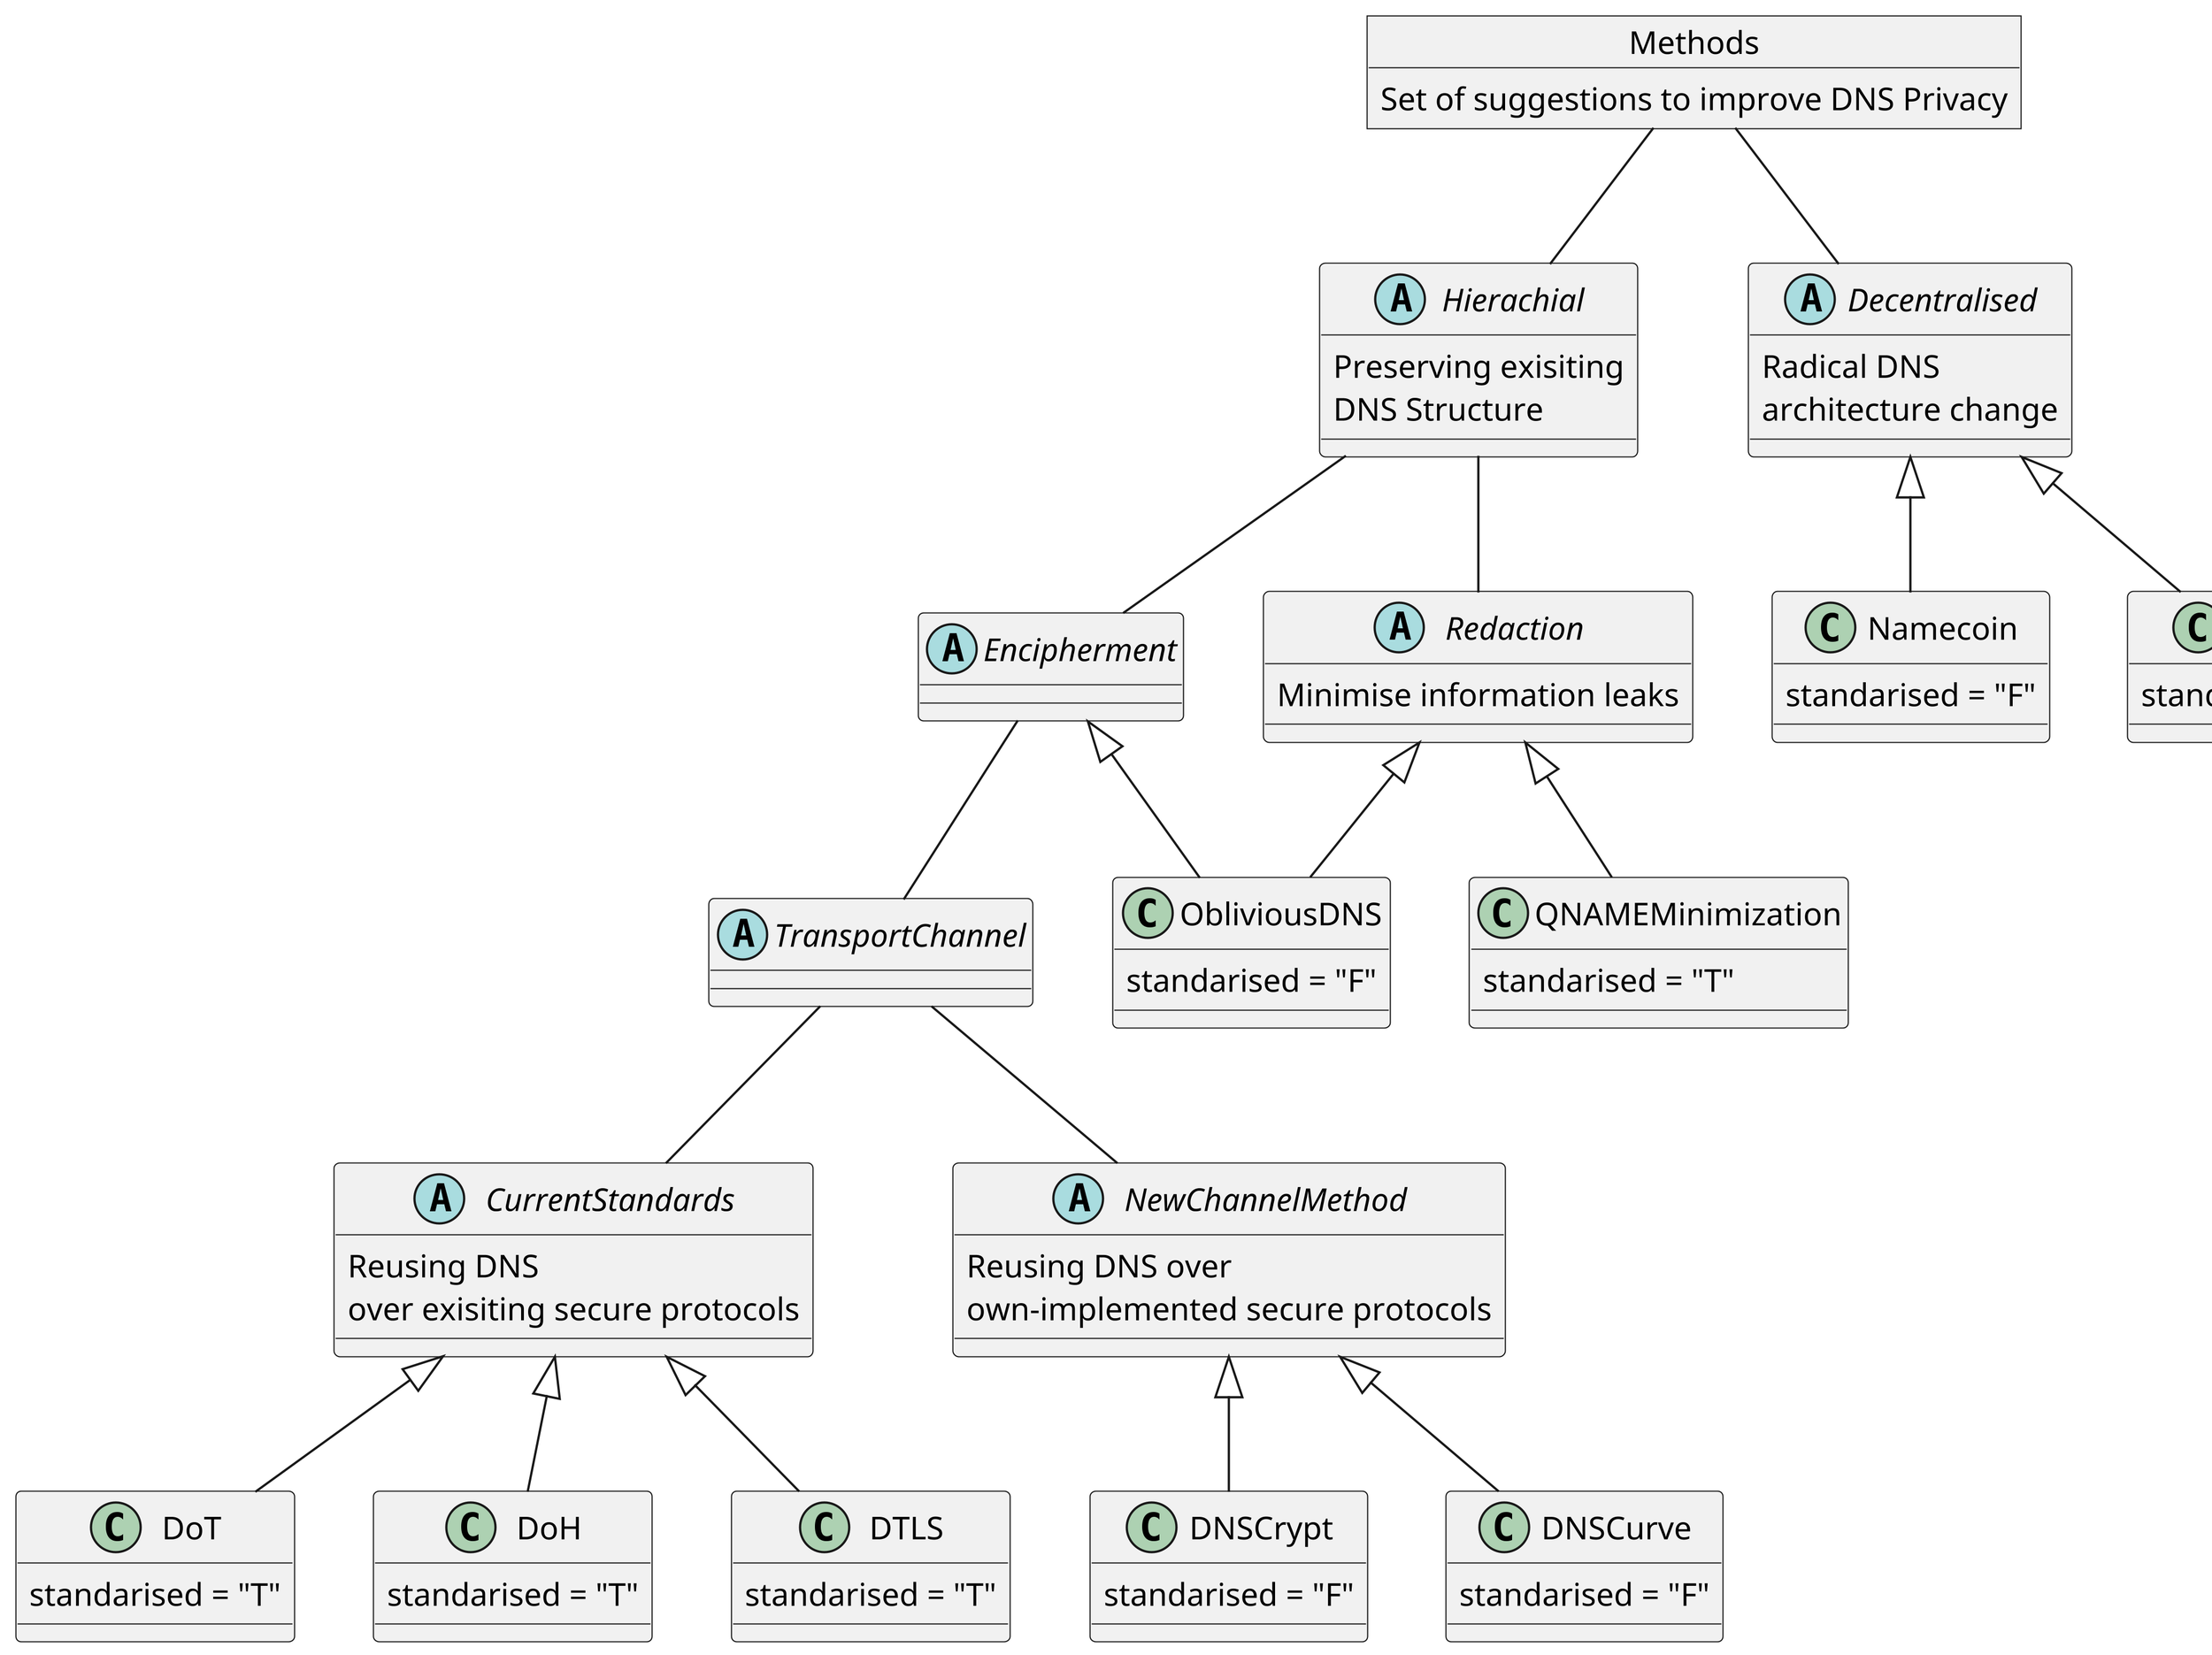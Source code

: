 @startuml
skinparam dpi 400
object Methods {
Set of suggestions to improve DNS Privacy
}

abstract Hierachial {
    Preserving exisiting\nDNS Structure 
}
abstract Decentralised {
    Radical DNS\narchitecture change
}
abstract Encipherment {

}
abstract Redaction {
    Minimise information leaks
}
abstract TransportChannel {

}
abstract CurrentStandards {
    Reusing DNS\nover exisiting secure protocols
}
abstract NewChannelMethod {
    Reusing DNS over\nown-implemented secure protocols
}
class DoT {
    standarised = "T"
}
class DoH {
    standarised = "T"
}
class Namecoin {
    standarised = "F"
}
class GNUNet {
    standarised = "F"
}
class ObliviousDNS{
    standarised = "F"
}
class QNAMEMinimization{
    standarised = "T"
}
class DTLS{
    standarised = "T"
}
class DNSCrypt{
    standarised = "F"
}
class DNSCurve{
    standarised = "F"
}

Methods -- Hierachial
Methods -- Decentralised
Hierachial -- Encipherment
Hierachial -- Redaction

Encipherment -- TransportChannel
TransportChannel -- CurrentStandards
TransportChannel -- NewChannelMethod

CurrentStandards <|-- DoT
CurrentStandards <|-- DoH
CurrentStandards <|-- DTLS

Encipherment <|-- ObliviousDNS
Redaction <|-- ObliviousDNS
Redaction <|-- QNAMEMinimization

NewChannelMethod <|-- DNSCrypt
NewChannelMethod <|-- DNSCurve

Decentralised <|-- Namecoin
Decentralised <|-- GNUNet

@enduml